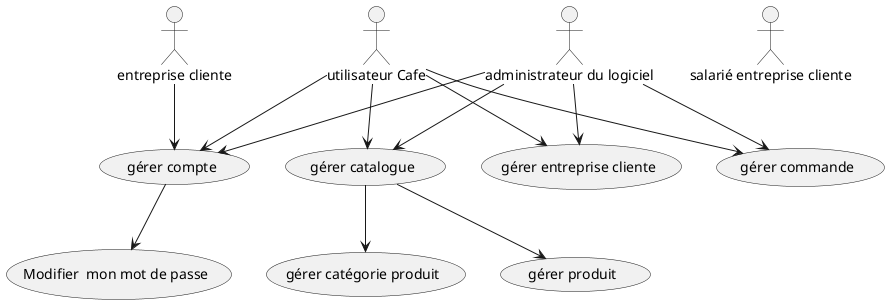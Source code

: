 @startuml

usecase (gérer compte) as UC_Gerer_Compte
usecase (gérer catalogue) as UC_Gerer_Catalogue
usecase (gérer entreprise cliente) as UC_Gerer_Entreprise
usecase (gérer commande) as UC_Gerer_Commande

usecase (Modifier  mon mot de passe) as UC_MDP
usecase (gérer produit) as UC_G_Produit
usecase (gérer catégorie produit) as UC_G_Cat_Produit



actor :administrateur du logiciel: as admin
actor :utilisateur Cafe: as userCafe
actor :entreprise cliente: as entreprise
actor :salarié entreprise cliente: as salarie


admin --> UC_Gerer_Compte
admin --> UC_Gerer_Catalogue
admin --> UC_Gerer_Entreprise
admin --> UC_Gerer_Commande


userCafe --> UC_Gerer_Compte
userCafe --> UC_Gerer_Catalogue
userCafe --> UC_Gerer_Entreprise
userCafe --> UC_Gerer_Commande

UC_Gerer_Compte --> UC_MDP
UC_Gerer_Catalogue --> UC_G_Produit
UC_Gerer_Catalogue --> UC_G_Cat_Produit

entreprise --> UC_Gerer_Compte



@enduml
